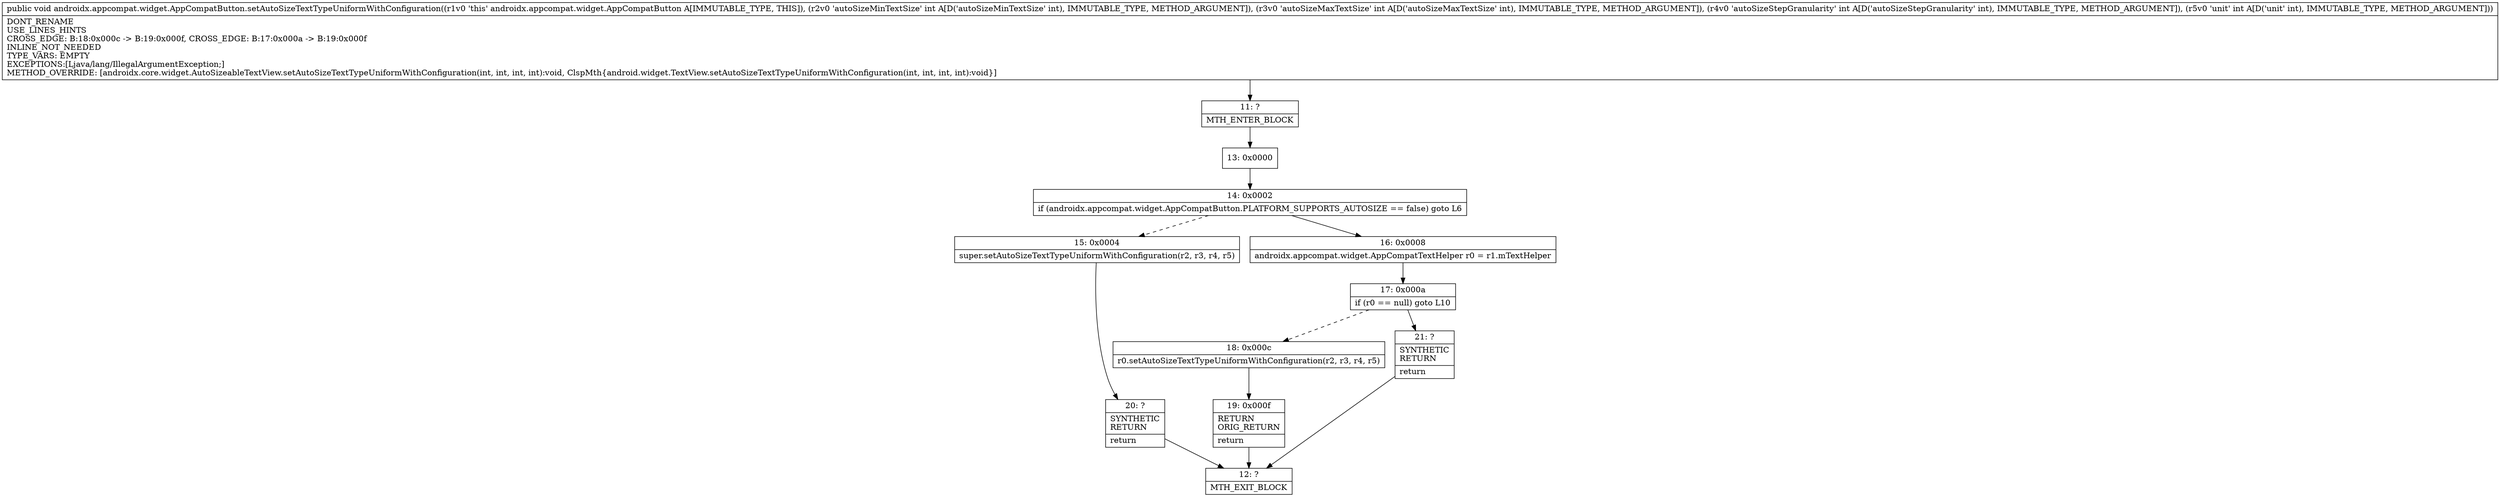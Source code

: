 digraph "CFG forandroidx.appcompat.widget.AppCompatButton.setAutoSizeTextTypeUniformWithConfiguration(IIII)V" {
Node_11 [shape=record,label="{11\:\ ?|MTH_ENTER_BLOCK\l}"];
Node_13 [shape=record,label="{13\:\ 0x0000}"];
Node_14 [shape=record,label="{14\:\ 0x0002|if (androidx.appcompat.widget.AppCompatButton.PLATFORM_SUPPORTS_AUTOSIZE == false) goto L6\l}"];
Node_15 [shape=record,label="{15\:\ 0x0004|super.setAutoSizeTextTypeUniformWithConfiguration(r2, r3, r4, r5)\l}"];
Node_20 [shape=record,label="{20\:\ ?|SYNTHETIC\lRETURN\l|return\l}"];
Node_12 [shape=record,label="{12\:\ ?|MTH_EXIT_BLOCK\l}"];
Node_16 [shape=record,label="{16\:\ 0x0008|androidx.appcompat.widget.AppCompatTextHelper r0 = r1.mTextHelper\l}"];
Node_17 [shape=record,label="{17\:\ 0x000a|if (r0 == null) goto L10\l}"];
Node_18 [shape=record,label="{18\:\ 0x000c|r0.setAutoSizeTextTypeUniformWithConfiguration(r2, r3, r4, r5)\l}"];
Node_19 [shape=record,label="{19\:\ 0x000f|RETURN\lORIG_RETURN\l|return\l}"];
Node_21 [shape=record,label="{21\:\ ?|SYNTHETIC\lRETURN\l|return\l}"];
MethodNode[shape=record,label="{public void androidx.appcompat.widget.AppCompatButton.setAutoSizeTextTypeUniformWithConfiguration((r1v0 'this' androidx.appcompat.widget.AppCompatButton A[IMMUTABLE_TYPE, THIS]), (r2v0 'autoSizeMinTextSize' int A[D('autoSizeMinTextSize' int), IMMUTABLE_TYPE, METHOD_ARGUMENT]), (r3v0 'autoSizeMaxTextSize' int A[D('autoSizeMaxTextSize' int), IMMUTABLE_TYPE, METHOD_ARGUMENT]), (r4v0 'autoSizeStepGranularity' int A[D('autoSizeStepGranularity' int), IMMUTABLE_TYPE, METHOD_ARGUMENT]), (r5v0 'unit' int A[D('unit' int), IMMUTABLE_TYPE, METHOD_ARGUMENT]))  | DONT_RENAME\lUSE_LINES_HINTS\lCROSS_EDGE: B:18:0x000c \-\> B:19:0x000f, CROSS_EDGE: B:17:0x000a \-\> B:19:0x000f\lINLINE_NOT_NEEDED\lTYPE_VARS: EMPTY\lEXCEPTIONS:[Ljava\/lang\/IllegalArgumentException;]\lMETHOD_OVERRIDE: [androidx.core.widget.AutoSizeableTextView.setAutoSizeTextTypeUniformWithConfiguration(int, int, int, int):void, ClspMth\{android.widget.TextView.setAutoSizeTextTypeUniformWithConfiguration(int, int, int, int):void\}]\l}"];
MethodNode -> Node_11;Node_11 -> Node_13;
Node_13 -> Node_14;
Node_14 -> Node_15[style=dashed];
Node_14 -> Node_16;
Node_15 -> Node_20;
Node_20 -> Node_12;
Node_16 -> Node_17;
Node_17 -> Node_18[style=dashed];
Node_17 -> Node_21;
Node_18 -> Node_19;
Node_19 -> Node_12;
Node_21 -> Node_12;
}

